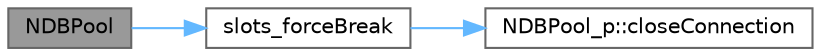 digraph "NDBPool"
{
 // LATEX_PDF_SIZE
  bgcolor="transparent";
  edge [fontname=Helvetica,fontsize=10,labelfontname=Helvetica,labelfontsize=10];
  node [fontname=Helvetica,fontsize=10,shape=box,height=0.2,width=0.4];
  rankdir="LR";
  Node1 [id="Node000001",label="NDBPool",height=0.2,width=0.4,color="gray40", fillcolor="grey60", style="filled", fontcolor="black",tooltip="NDBPool 构造函数"];
  Node1 -> Node2 [id="edge1_Node000001_Node000002",color="steelblue1",style="solid",tooltip=" "];
  Node2 [id="Node000002",label="slots_forceBreak",height=0.2,width=0.4,color="grey40", fillcolor="white", style="filled",URL="$class_n_d_b_pool.html#a749d91ee797916a9fb8399b8c28aedb6",tooltip="slots_forceBreak 强制断开连接"];
  Node2 -> Node3 [id="edge2_Node000002_Node000003",color="steelblue1",style="solid",tooltip=" "];
  Node3 [id="Node000003",label="NDBPool_p::closeConnection",height=0.2,width=0.4,color="grey40", fillcolor="white", style="filled",URL="$class_n_d_b_pool__p.html#a042ef63e25f34b27254cec1bf42923a2",tooltip="closeConnection 关闭数据库连接"];
}
